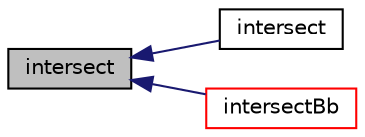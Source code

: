 digraph "intersect"
{
  bgcolor="transparent";
  edge [fontname="Helvetica",fontsize="10",labelfontname="Helvetica",labelfontsize="10"];
  node [fontname="Helvetica",fontsize="10",shape=record];
  rankdir="LR";
  Node1 [label="intersect",height=0.2,width=0.4,color="black", fillcolor="grey75", style="filled", fontcolor="black"];
  Node1 -> Node2 [dir="back",color="midnightblue",fontsize="10",style="solid",fontname="Helvetica"];
  Node2 [label="intersect",height=0.2,width=0.4,color="black",URL="$a02773.html#a366aada8f77bed49087f5c97d30087b2",tooltip="Do triangles intersect. Return bool and set intersection segment. "];
  Node1 -> Node3 [dir="back",color="midnightblue",fontsize="10",style="solid",fontname="Helvetica"];
  Node3 [label="intersectBb",height=0.2,width=0.4,color="red",URL="$a02773.html#a61b27a9e34057e49b2263d2ecd01144c",tooltip="Does triangle intersect bounding box. "];
}
